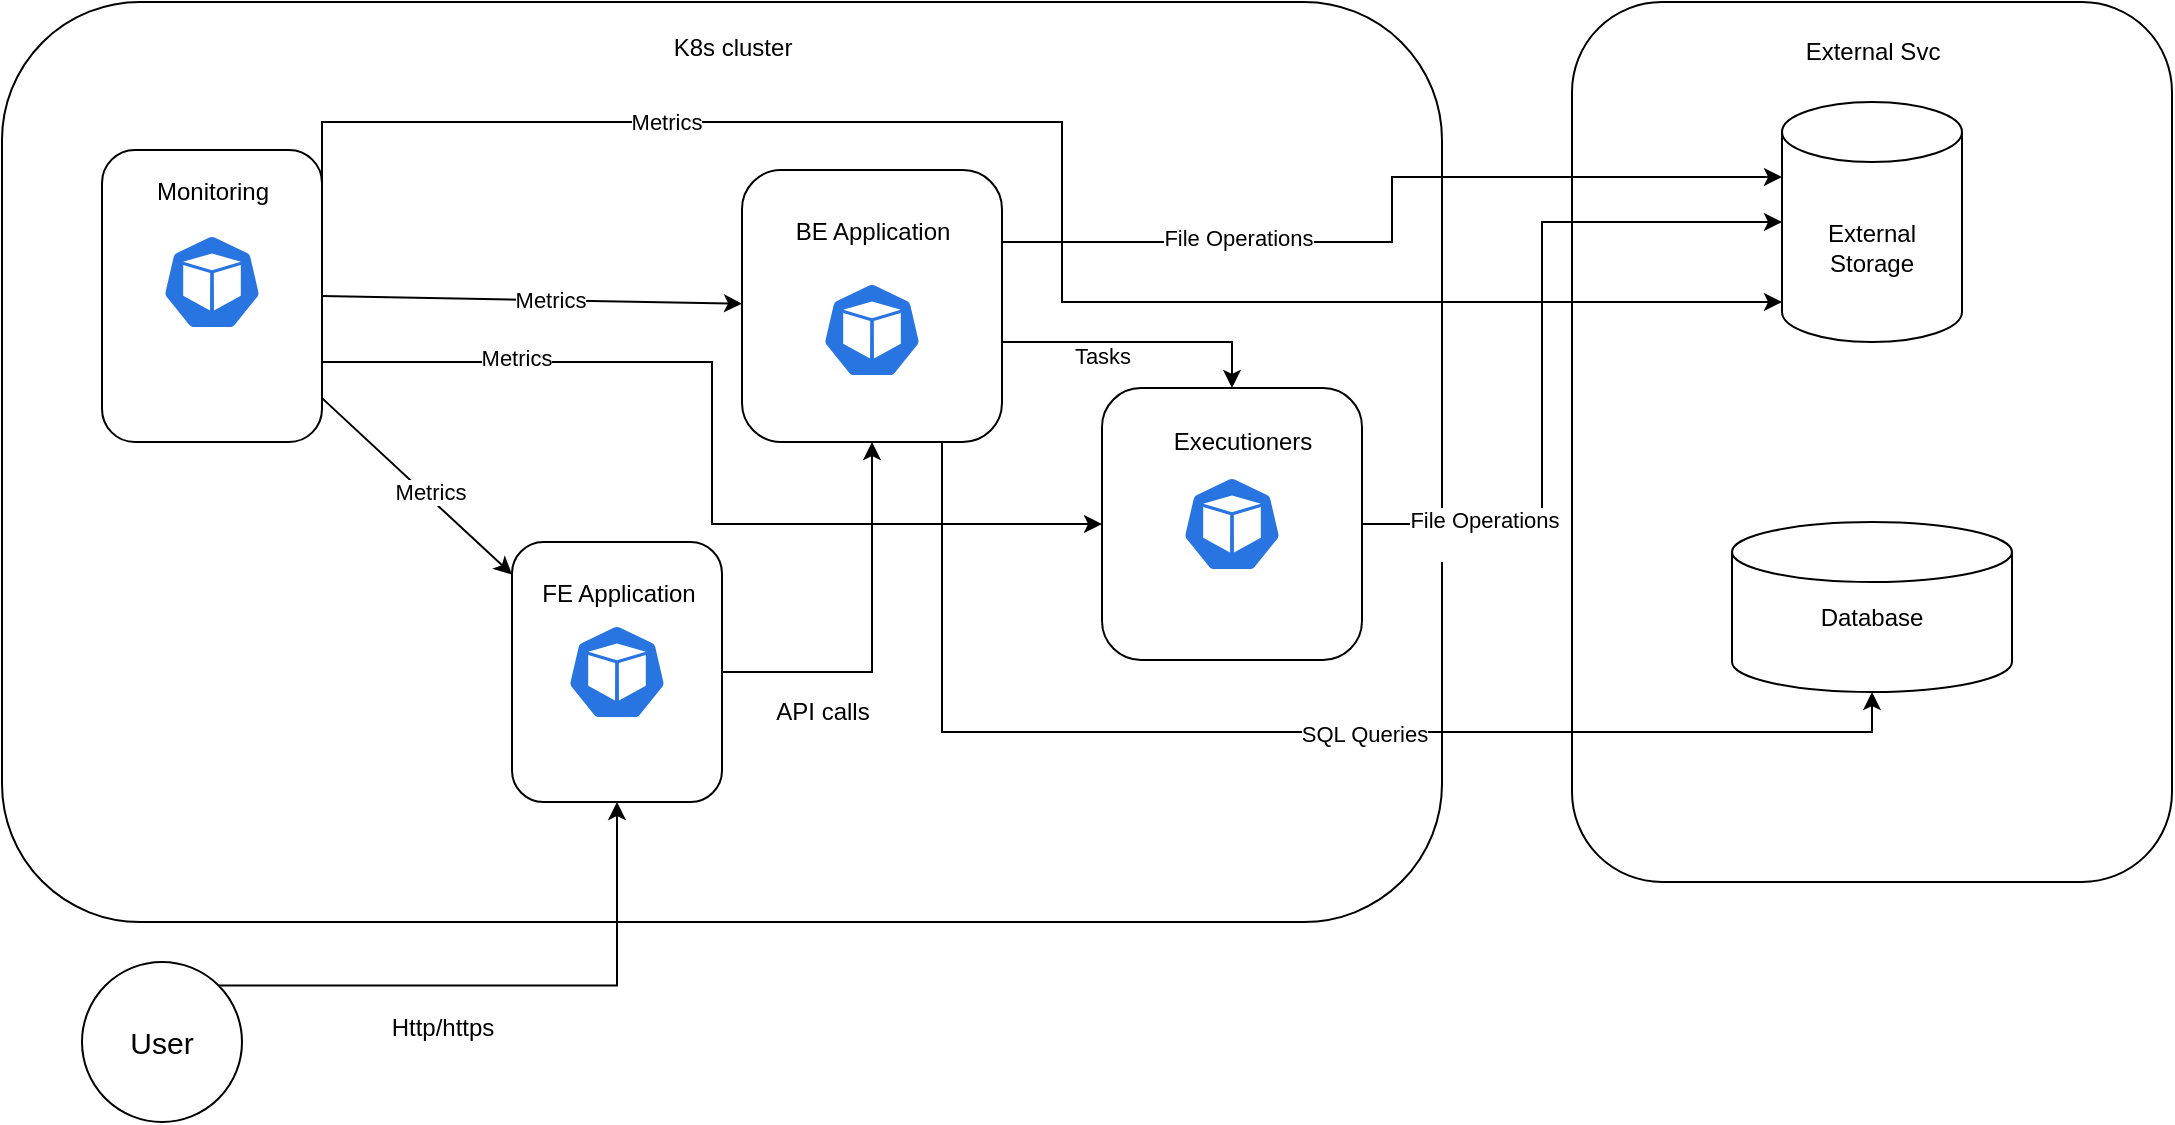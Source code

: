 <mxfile version="24.4.9" type="device">
  <diagram name="Page-1" id="SOP12EQHtMc63YV2jmEe">
    <mxGraphModel dx="1434" dy="746" grid="1" gridSize="10" guides="1" tooltips="1" connect="1" arrows="1" fold="1" page="1" pageScale="1" pageWidth="850" pageHeight="1100" math="0" shadow="0">
      <root>
        <mxCell id="0" />
        <mxCell id="1" parent="0" />
        <mxCell id="eA2yx3-24vvagLPfTmTS-14" value="" style="rounded=1;whiteSpace=wrap;html=1;" vertex="1" parent="1">
          <mxGeometry x="845" y="100" width="300" height="440" as="geometry" />
        </mxCell>
        <mxCell id="eA2yx3-24vvagLPfTmTS-9" value="&lt;span style=&quot;color: rgba(0, 0, 0, 0); font-family: monospace; font-size: 0px; text-align: start; text-wrap: nowrap;&quot;&gt;%3CmxGraphModel%3E%3Croot%3E%3CmxCell%20id%3D%220%22%2F%3E%3CmxCell%20id%3D%221%22%20parent%3D%220%22%2F%3E%3CmxCell%20id%3D%222%22%20value%3D%22Mertics%22%20style%3D%22text%3Bhtml%3D1%3Balign%3Dcenter%3BverticalAlign%3Dmiddle%3Bresizable%3D0%3Bpoints%3D%5B%5D%3Bautosize%3D1%3BstrokeColor%3Dnone%3BfillColor%3Dnone%3B%22%20vertex%3D%221%22%20parent%3D%221%22%3E%3CmxGeometry%20x%3D%22310%22%20y%3D%22275%22%20width%3D%2260%22%20height%3D%2230%22%20as%3D%22geometry%22%2F%3E%3C%2FmxCell%3E%3C%2Froot%3E%3C%2FmxGraphModel%3E&lt;/span&gt;" style="rounded=1;whiteSpace=wrap;html=1;" vertex="1" parent="1">
          <mxGeometry x="60" y="100" width="720" height="460" as="geometry" />
        </mxCell>
        <mxCell id="eA2yx3-24vvagLPfTmTS-18" value="" style="rounded=1;whiteSpace=wrap;html=1;" vertex="1" parent="1">
          <mxGeometry x="610" y="293" width="130" height="136" as="geometry" />
        </mxCell>
        <mxCell id="eA2yx3-24vvagLPfTmTS-20" style="rounded=0;orthogonalLoop=1;jettySize=auto;html=1;exitX=1;exitY=0.5;exitDx=0;exitDy=0;" edge="1" parent="1" source="eA2yx3-24vvagLPfTmTS-12" target="eA2yx3-24vvagLPfTmTS-11">
          <mxGeometry relative="1" as="geometry" />
        </mxCell>
        <mxCell id="eA2yx3-24vvagLPfTmTS-46" value="Metrics" style="edgeLabel;html=1;align=center;verticalAlign=middle;resizable=0;points=[];" vertex="1" connectable="0" parent="eA2yx3-24vvagLPfTmTS-20">
          <mxGeometry x="0.086" relative="1" as="geometry">
            <mxPoint as="offset" />
          </mxGeometry>
        </mxCell>
        <mxCell id="eA2yx3-24vvagLPfTmTS-25" style="edgeStyle=orthogonalEdgeStyle;rounded=0;orthogonalLoop=1;jettySize=auto;html=1;exitX=1;exitY=0.5;exitDx=0;exitDy=0;" edge="1" parent="1" source="eA2yx3-24vvagLPfTmTS-12" target="eA2yx3-24vvagLPfTmTS-18">
          <mxGeometry relative="1" as="geometry">
            <Array as="points">
              <mxPoint x="220" y="280" />
              <mxPoint x="415" y="280" />
              <mxPoint x="415" y="361" />
            </Array>
          </mxGeometry>
        </mxCell>
        <mxCell id="eA2yx3-24vvagLPfTmTS-47" value="Metrics" style="edgeLabel;html=1;align=center;verticalAlign=middle;resizable=0;points=[];" vertex="1" connectable="0" parent="eA2yx3-24vvagLPfTmTS-25">
          <mxGeometry x="-0.484" y="2" relative="1" as="geometry">
            <mxPoint as="offset" />
          </mxGeometry>
        </mxCell>
        <mxCell id="eA2yx3-24vvagLPfTmTS-30" style="edgeStyle=orthogonalEdgeStyle;rounded=0;orthogonalLoop=1;jettySize=auto;html=1;exitX=1;exitY=0.5;exitDx=0;exitDy=0;" edge="1" parent="1" source="eA2yx3-24vvagLPfTmTS-12" target="eA2yx3-24vvagLPfTmTS-26">
          <mxGeometry relative="1" as="geometry">
            <mxPoint x="960" y="200" as="targetPoint" />
            <Array as="points">
              <mxPoint x="220" y="160" />
              <mxPoint x="590" y="160" />
              <mxPoint x="590" y="250" />
            </Array>
          </mxGeometry>
        </mxCell>
        <mxCell id="eA2yx3-24vvagLPfTmTS-44" value="Metrics" style="edgeLabel;html=1;align=center;verticalAlign=middle;resizable=0;points=[];" vertex="1" connectable="0" parent="eA2yx3-24vvagLPfTmTS-30">
          <mxGeometry x="-0.429" relative="1" as="geometry">
            <mxPoint as="offset" />
          </mxGeometry>
        </mxCell>
        <mxCell id="eA2yx3-24vvagLPfTmTS-12" value="" style="rounded=1;whiteSpace=wrap;html=1;" vertex="1" parent="1">
          <mxGeometry x="110" y="174" width="110" height="146" as="geometry" />
        </mxCell>
        <mxCell id="eA2yx3-24vvagLPfTmTS-40" style="edgeStyle=orthogonalEdgeStyle;rounded=0;orthogonalLoop=1;jettySize=auto;html=1;exitX=1;exitY=0.5;exitDx=0;exitDy=0;entryX=0.5;entryY=0;entryDx=0;entryDy=0;" edge="1" parent="1" source="eA2yx3-24vvagLPfTmTS-11" target="eA2yx3-24vvagLPfTmTS-18">
          <mxGeometry relative="1" as="geometry">
            <Array as="points">
              <mxPoint x="560" y="270" />
              <mxPoint x="675" y="270" />
            </Array>
          </mxGeometry>
        </mxCell>
        <mxCell id="eA2yx3-24vvagLPfTmTS-43" value="Tasks" style="edgeLabel;html=1;align=center;verticalAlign=middle;resizable=0;points=[];" vertex="1" connectable="0" parent="eA2yx3-24vvagLPfTmTS-40">
          <mxGeometry x="-0.128" y="-7" relative="1" as="geometry">
            <mxPoint as="offset" />
          </mxGeometry>
        </mxCell>
        <mxCell id="eA2yx3-24vvagLPfTmTS-11" value="" style="rounded=1;whiteSpace=wrap;html=1;" vertex="1" parent="1">
          <mxGeometry x="430" y="184" width="130" height="136" as="geometry" />
        </mxCell>
        <mxCell id="eA2yx3-24vvagLPfTmTS-24" style="edgeStyle=orthogonalEdgeStyle;rounded=0;orthogonalLoop=1;jettySize=auto;html=1;exitX=1;exitY=0.5;exitDx=0;exitDy=0;" edge="1" parent="1" source="eA2yx3-24vvagLPfTmTS-10" target="eA2yx3-24vvagLPfTmTS-11">
          <mxGeometry relative="1" as="geometry" />
        </mxCell>
        <mxCell id="eA2yx3-24vvagLPfTmTS-10" value="" style="rounded=1;whiteSpace=wrap;html=1;" vertex="1" parent="1">
          <mxGeometry x="315" y="370" width="105" height="130" as="geometry" />
        </mxCell>
        <mxCell id="eA2yx3-24vvagLPfTmTS-1" value="" style="aspect=fixed;sketch=0;html=1;dashed=0;whitespace=wrap;verticalLabelPosition=bottom;verticalAlign=top;fillColor=#2875E2;strokeColor=#ffffff;points=[[0.005,0.63,0],[0.1,0.2,0],[0.9,0.2,0],[0.5,0,0],[0.995,0.63,0],[0.72,0.99,0],[0.5,1,0],[0.28,0.99,0]];shape=mxgraph.kubernetes.icon2;prIcon=pod" vertex="1" parent="1">
          <mxGeometry x="140" y="216" width="50" height="48" as="geometry" />
        </mxCell>
        <mxCell id="eA2yx3-24vvagLPfTmTS-2" value="FE Application" style="text;html=1;align=center;verticalAlign=middle;resizable=0;points=[];autosize=1;strokeColor=none;fillColor=none;" vertex="1" parent="1">
          <mxGeometry x="317.5" y="381" width="100" height="30" as="geometry" />
        </mxCell>
        <mxCell id="eA2yx3-24vvagLPfTmTS-3" value="" style="aspect=fixed;sketch=0;html=1;dashed=0;whitespace=wrap;verticalLabelPosition=bottom;verticalAlign=top;fillColor=#2875E2;strokeColor=#ffffff;points=[[0.005,0.63,0],[0.1,0.2,0],[0.9,0.2,0],[0.5,0,0],[0.995,0.63,0],[0.72,0.99,0],[0.5,1,0],[0.28,0.99,0]];shape=mxgraph.kubernetes.icon2;prIcon=pod" vertex="1" parent="1">
          <mxGeometry x="342.5" y="411" width="50" height="48" as="geometry" />
        </mxCell>
        <mxCell id="eA2yx3-24vvagLPfTmTS-5" value="" style="aspect=fixed;sketch=0;html=1;dashed=0;whitespace=wrap;verticalLabelPosition=bottom;verticalAlign=top;fillColor=#2875E2;strokeColor=#ffffff;points=[[0.005,0.63,0],[0.1,0.2,0],[0.9,0.2,0],[0.5,0,0],[0.995,0.63,0],[0.72,0.99,0],[0.5,1,0],[0.28,0.99,0]];shape=mxgraph.kubernetes.icon2;prIcon=pod" vertex="1" parent="1">
          <mxGeometry x="470" y="240" width="50" height="48" as="geometry" />
        </mxCell>
        <mxCell id="eA2yx3-24vvagLPfTmTS-6" value="" style="aspect=fixed;sketch=0;html=1;dashed=0;whitespace=wrap;verticalLabelPosition=bottom;verticalAlign=top;fillColor=#2875E2;strokeColor=#ffffff;points=[[0.005,0.63,0],[0.1,0.2,0],[0.9,0.2,0],[0.5,0,0],[0.995,0.63,0],[0.72,0.99,0],[0.5,1,0],[0.28,0.99,0]];shape=mxgraph.kubernetes.icon2;prIcon=pod" vertex="1" parent="1">
          <mxGeometry x="650" y="337" width="50" height="48" as="geometry" />
        </mxCell>
        <mxCell id="eA2yx3-24vvagLPfTmTS-7" value="BE Application" style="text;html=1;align=center;verticalAlign=middle;resizable=0;points=[];autosize=1;strokeColor=none;fillColor=none;" vertex="1" parent="1">
          <mxGeometry x="445" y="200" width="100" height="30" as="geometry" />
        </mxCell>
        <mxCell id="eA2yx3-24vvagLPfTmTS-8" value="Monitoring" style="text;html=1;align=center;verticalAlign=middle;resizable=0;points=[];autosize=1;strokeColor=none;fillColor=none;" vertex="1" parent="1">
          <mxGeometry x="125" y="180" width="80" height="30" as="geometry" />
        </mxCell>
        <mxCell id="eA2yx3-24vvagLPfTmTS-23" style="edgeStyle=orthogonalEdgeStyle;rounded=0;orthogonalLoop=1;jettySize=auto;html=1;exitX=1;exitY=0;exitDx=0;exitDy=0;" edge="1" parent="1" source="eA2yx3-24vvagLPfTmTS-15" target="eA2yx3-24vvagLPfTmTS-10">
          <mxGeometry relative="1" as="geometry" />
        </mxCell>
        <mxCell id="eA2yx3-24vvagLPfTmTS-15" value="&lt;font style=&quot;font-size: 15px;&quot;&gt;User&lt;/font&gt;" style="ellipse;whiteSpace=wrap;html=1;aspect=fixed;" vertex="1" parent="1">
          <mxGeometry x="100" y="580" width="80" height="80" as="geometry" />
        </mxCell>
        <mxCell id="eA2yx3-24vvagLPfTmTS-19" value="Executioners" style="text;html=1;align=center;verticalAlign=middle;resizable=0;points=[];autosize=1;strokeColor=none;fillColor=none;" vertex="1" parent="1">
          <mxGeometry x="635" y="305" width="90" height="30" as="geometry" />
        </mxCell>
        <mxCell id="eA2yx3-24vvagLPfTmTS-22" value="" style="endArrow=classic;html=1;rounded=0;" edge="1" parent="1" source="eA2yx3-24vvagLPfTmTS-12" target="eA2yx3-24vvagLPfTmTS-10">
          <mxGeometry width="50" height="50" relative="1" as="geometry">
            <mxPoint x="250" y="414" as="sourcePoint" />
            <mxPoint x="160" y="429" as="targetPoint" />
          </mxGeometry>
        </mxCell>
        <mxCell id="eA2yx3-24vvagLPfTmTS-48" value="Metrics" style="edgeLabel;html=1;align=center;verticalAlign=middle;resizable=0;points=[];" vertex="1" connectable="0" parent="eA2yx3-24vvagLPfTmTS-22">
          <mxGeometry x="0.092" y="2" relative="1" as="geometry">
            <mxPoint as="offset" />
          </mxGeometry>
        </mxCell>
        <mxCell id="eA2yx3-24vvagLPfTmTS-26" value="External Storage" style="shape=cylinder3;whiteSpace=wrap;html=1;boundedLbl=1;backgroundOutline=1;size=15;" vertex="1" parent="1">
          <mxGeometry x="950" y="150" width="90" height="120" as="geometry" />
        </mxCell>
        <mxCell id="eA2yx3-24vvagLPfTmTS-28" value="Database&lt;div&gt;&lt;br&gt;&lt;/div&gt;" style="shape=cylinder3;whiteSpace=wrap;html=1;boundedLbl=1;backgroundOutline=1;size=15;" vertex="1" parent="1">
          <mxGeometry x="925" y="360" width="140" height="85" as="geometry" />
        </mxCell>
        <mxCell id="eA2yx3-24vvagLPfTmTS-29" style="edgeStyle=orthogonalEdgeStyle;rounded=0;orthogonalLoop=1;jettySize=auto;html=1;exitX=1;exitY=0.5;exitDx=0;exitDy=0;entryX=0;entryY=0.5;entryDx=0;entryDy=0;entryPerimeter=0;" edge="1" parent="1" source="eA2yx3-24vvagLPfTmTS-18" target="eA2yx3-24vvagLPfTmTS-26">
          <mxGeometry relative="1" as="geometry">
            <Array as="points">
              <mxPoint x="830" y="361" />
              <mxPoint x="830" y="210" />
            </Array>
          </mxGeometry>
        </mxCell>
        <mxCell id="eA2yx3-24vvagLPfTmTS-49" value="File Operations&lt;div&gt;&lt;br&gt;&lt;/div&gt;" style="edgeLabel;html=1;align=center;verticalAlign=middle;resizable=0;points=[];" vertex="1" connectable="0" parent="eA2yx3-24vvagLPfTmTS-29">
          <mxGeometry x="-0.662" y="-5" relative="1" as="geometry">
            <mxPoint as="offset" />
          </mxGeometry>
        </mxCell>
        <mxCell id="eA2yx3-24vvagLPfTmTS-38" value="Http/https" style="text;html=1;align=center;verticalAlign=middle;resizable=0;points=[];autosize=1;strokeColor=none;fillColor=none;" vertex="1" parent="1">
          <mxGeometry x="245" y="598" width="70" height="30" as="geometry" />
        </mxCell>
        <mxCell id="eA2yx3-24vvagLPfTmTS-39" value="API calls" style="text;html=1;align=center;verticalAlign=middle;resizable=0;points=[];autosize=1;strokeColor=none;fillColor=none;" vertex="1" parent="1">
          <mxGeometry x="435" y="440" width="70" height="30" as="geometry" />
        </mxCell>
        <mxCell id="eA2yx3-24vvagLPfTmTS-50" style="edgeStyle=orthogonalEdgeStyle;rounded=0;orthogonalLoop=1;jettySize=auto;html=1;exitX=1;exitY=0.5;exitDx=0;exitDy=0;entryX=0;entryY=0;entryDx=0;entryDy=37.5;entryPerimeter=0;" edge="1" parent="1" source="eA2yx3-24vvagLPfTmTS-11" target="eA2yx3-24vvagLPfTmTS-26">
          <mxGeometry relative="1" as="geometry">
            <Array as="points">
              <mxPoint x="560" y="220" />
              <mxPoint x="755" y="220" />
              <mxPoint x="755" y="188" />
            </Array>
          </mxGeometry>
        </mxCell>
        <mxCell id="eA2yx3-24vvagLPfTmTS-51" value="File Operations" style="edgeLabel;html=1;align=center;verticalAlign=middle;resizable=0;points=[];" vertex="1" connectable="0" parent="eA2yx3-24vvagLPfTmTS-50">
          <mxGeometry x="-0.34" y="2" relative="1" as="geometry">
            <mxPoint as="offset" />
          </mxGeometry>
        </mxCell>
        <mxCell id="eA2yx3-24vvagLPfTmTS-52" style="edgeStyle=orthogonalEdgeStyle;rounded=0;orthogonalLoop=1;jettySize=auto;html=1;exitX=0.5;exitY=1;exitDx=0;exitDy=0;entryX=0.5;entryY=1;entryDx=0;entryDy=0;entryPerimeter=0;" edge="1" parent="1" source="eA2yx3-24vvagLPfTmTS-11" target="eA2yx3-24vvagLPfTmTS-28">
          <mxGeometry relative="1" as="geometry">
            <Array as="points">
              <mxPoint x="530" y="320" />
              <mxPoint x="530" y="465" />
              <mxPoint x="995" y="465" />
            </Array>
          </mxGeometry>
        </mxCell>
        <mxCell id="eA2yx3-24vvagLPfTmTS-53" value="SQL Queries" style="edgeLabel;html=1;align=center;verticalAlign=middle;resizable=0;points=[];" vertex="1" connectable="0" parent="eA2yx3-24vvagLPfTmTS-52">
          <mxGeometry x="0.176" y="-1" relative="1" as="geometry">
            <mxPoint as="offset" />
          </mxGeometry>
        </mxCell>
        <mxCell id="eA2yx3-24vvagLPfTmTS-54" value="K8s cluster&lt;div&gt;&lt;br&gt;&lt;/div&gt;" style="text;html=1;align=center;verticalAlign=middle;resizable=0;points=[];autosize=1;strokeColor=none;fillColor=none;" vertex="1" parent="1">
          <mxGeometry x="385" y="110" width="80" height="40" as="geometry" />
        </mxCell>
        <mxCell id="eA2yx3-24vvagLPfTmTS-55" value="External Svc" style="text;html=1;align=center;verticalAlign=middle;resizable=0;points=[];autosize=1;strokeColor=none;fillColor=none;" vertex="1" parent="1">
          <mxGeometry x="950" y="110" width="90" height="30" as="geometry" />
        </mxCell>
      </root>
    </mxGraphModel>
  </diagram>
</mxfile>
